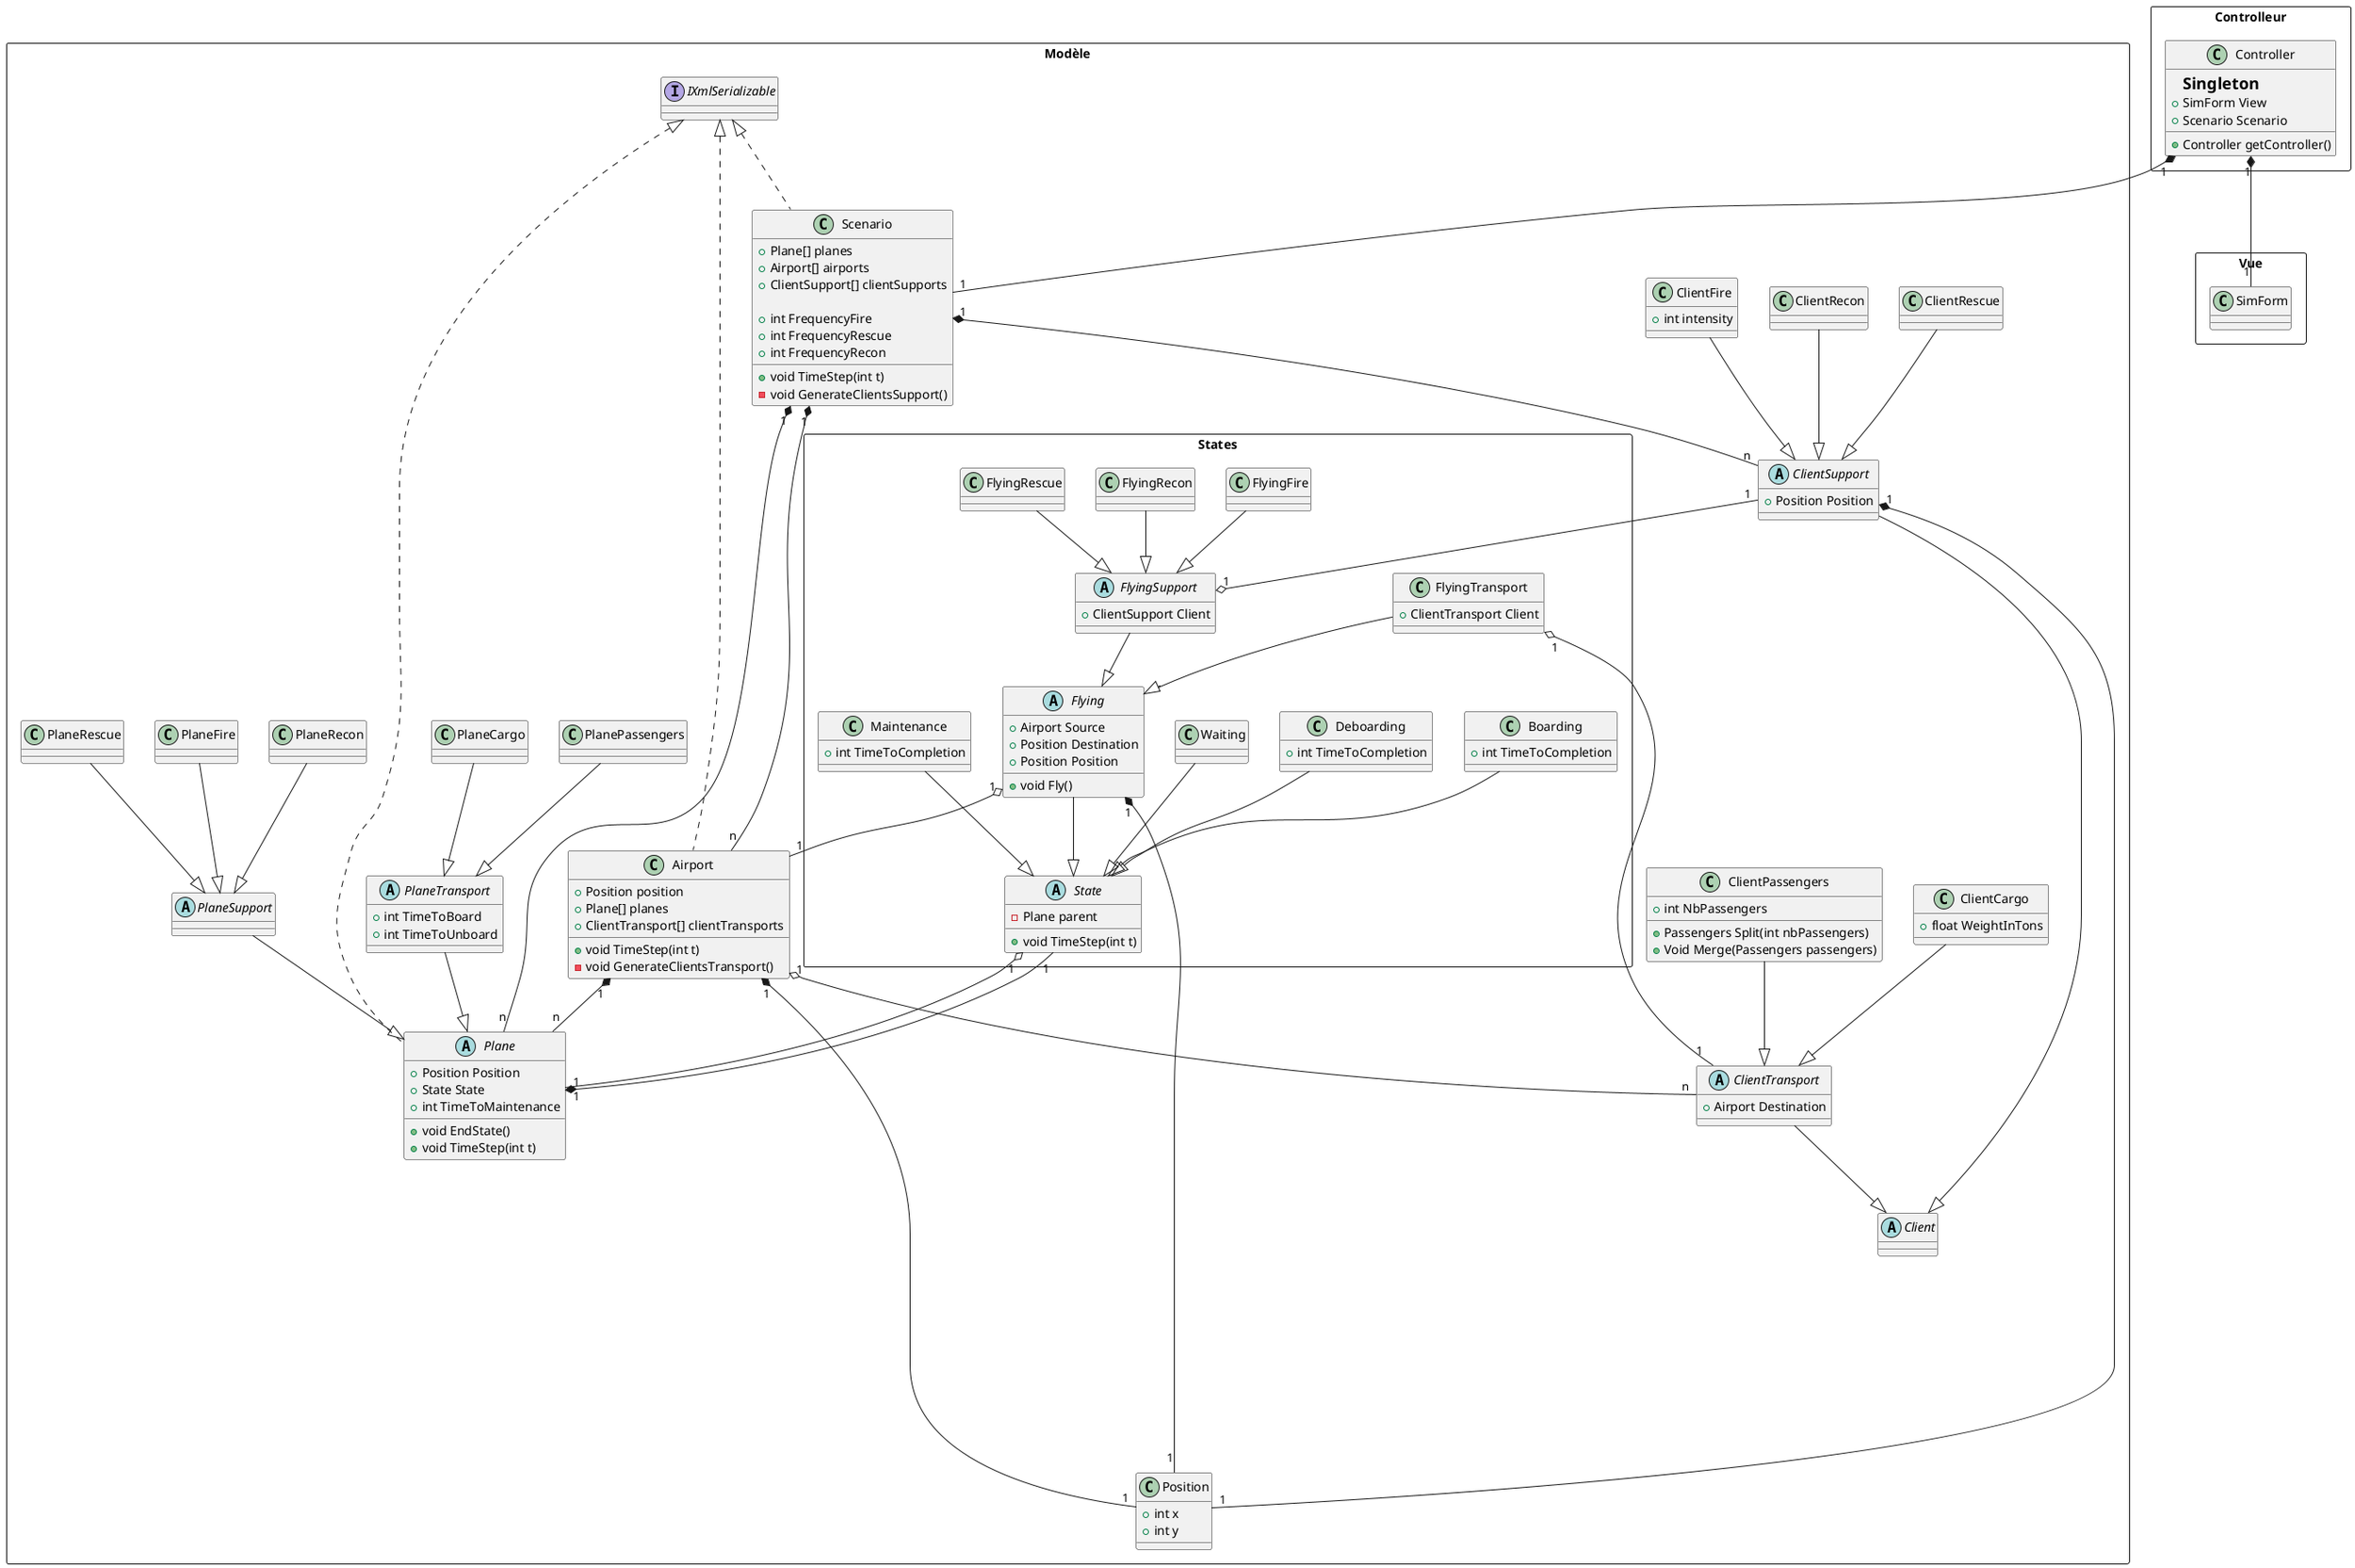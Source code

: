 ﻿@startuml
rectangle Modèle {
class Scenario {
    + Plane[] planes
    + Airport[] airports 
    + ClientSupport[] clientSupports

    + int FrequencyFire
	+ int FrequencyRescue
	+ int FrequencyRecon

    +void TimeStep(int t)
    -void GenerateClientsSupport()
}

class Position {
    +int x
    +int y
}



abstract class Client {
}

abstract class ClientSupport {
    +Position Position
}

abstract class ClientTransport {
    +Airport Destination
}

class ClientFire {
+ int intensity
}

class ClientRescue {
}

class ClientRecon {
}

class ClientCargo {
    +float WeightInTons
}

class ClientPassengers {
    + int NbPassengers
    + Passengers Split(int nbPassengers)
    + Void Merge(Passengers passengers)
}


interface IXmlSerializable {}


abstract class Plane {
    + Position Position
    + State State
    + int TimeToMaintenance

    +void EndState()
    +void TimeStep(int t)
}

abstract class PlaneTransport {
    +int TimeToBoard
    +int TimeToUnboard
}

abstract class PlaneSupport {
}

class PlaneCargo {}
class PlanePassengers {}
class PlaneFire {}
class PlaneRescue {}
class PlaneRecon {}


class Airport {
    + Position position
    + Plane[] planes
    + ClientTransport[] clientTransports

    +void TimeStep(int t)
    -void GenerateClientsTransport()
}

rectangle States {

abstract class State {
    -Plane parent
    +void TimeStep(int t)
}

class Waiting {

}

class Maintenance {
    +int TimeToCompletion
}

class Boarding {
    +int TimeToCompletion
}

class Deboarding {
    +int TimeToCompletion
}

abstract class Flying {
    +Airport Source
    +Position Destination
    +Position Position

    +void Fly()
}

class FlyingTransport {
    +ClientTransport Client
}

abstract class FlyingSupport {
    +ClientSupport Client
}

class FlyingRecon {

}

class FlyingRescue {

}

class FlyingFire {

}

'End of states
}
}
'Fin du modèle

rectangle Controlleur {
    class Controller {
        =Singleton
        +SimForm View
        +Scenario Scenario

        +Controller getController()
    }
}

rectangle Vue {
    class SimForm {

    }
}

Waiting --|> State
Maintenance --|> State
Boarding --|> State
Deboarding --|> State
Flying --|> State

FlyingTransport --|> Flying
FlyingSupport --|> Flying

FlyingRecon --|> FlyingSupport
FlyingRescue --|> FlyingSupport
FlyingFire --|> FlyingSupport

Flying "1" o------- "1" Airport
Flying "1" *---- "1" Position
FlyingTransport "1" o-- "1" ClientTransport

'-------

PlaneTransport --|> Plane
PlaneSupport --|> Plane
PlaneCargo --|> PlaneTransport
PlanePassengers --|> PlaneTransport
PlaneFire --|> PlaneSupport
PlaneRescue --|> PlaneSupport
PlaneRecon --|> PlaneSupport
ClientCargo --|> ClientTransport
ClientPassengers --|> ClientTransport
ClientFire --|> ClientSupport
ClientRescue --|> ClientSupport
ClientRecon --|> ClientSupport
ClientSupport "1" --o "1" FlyingSupport
ClientSupport "1" *-- "1" Position

Plane "1" *-- "1" State
State "1" o-- "1" Plane

ClientTransport --|> Client
ClientSupport --|> Client
Airport "1" o-- "n" ClientTransport
Scenario "1" *-- "n" ClientSupport
Airport "1" *-- "n" Plane
Airport "1" *------- "1" Position
Scenario "1" *-- "n" Plane
Scenario "1" *-- "n" Airport

IXmlSerializable <|-. Scenario
IXmlSerializable <|-. Plane
IXmlSerializable <|-. Airport

Controller "1" *-- "1" Scenario
Controller "1" *-- "1" SimForm

@enduml